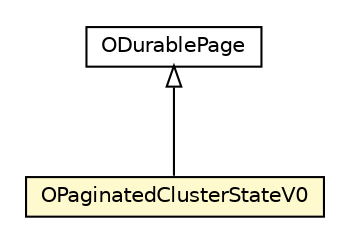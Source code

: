 #!/usr/local/bin/dot
#
# Class diagram 
# Generated by UMLGraph version R5_6-24-gf6e263 (http://www.umlgraph.org/)
#

digraph G {
	edge [fontname="Helvetica",fontsize=10,labelfontname="Helvetica",labelfontsize=10];
	node [fontname="Helvetica",fontsize=10,shape=plaintext];
	nodesep=0.25;
	ranksep=0.5;
	// com.orientechnologies.orient.core.storage.cluster.v0.OPaginatedClusterStateV0
	c4912963 [label=<<table title="com.orientechnologies.orient.core.storage.cluster.v0.OPaginatedClusterStateV0" border="0" cellborder="1" cellspacing="0" cellpadding="2" port="p" bgcolor="lemonChiffon" href="./OPaginatedClusterStateV0.html">
		<tr><td><table border="0" cellspacing="0" cellpadding="1">
<tr><td align="center" balign="center"> OPaginatedClusterStateV0 </td></tr>
		</table></td></tr>
		</table>>, URL="./OPaginatedClusterStateV0.html", fontname="Helvetica", fontcolor="black", fontsize=10.0];
	// com.orientechnologies.orient.core.storage.impl.local.paginated.base.ODurablePage
	c4913084 [label=<<table title="com.orientechnologies.orient.core.storage.impl.local.paginated.base.ODurablePage" border="0" cellborder="1" cellspacing="0" cellpadding="2" port="p" href="../../impl/local/paginated/base/ODurablePage.html">
		<tr><td><table border="0" cellspacing="0" cellpadding="1">
<tr><td align="center" balign="center"> ODurablePage </td></tr>
		</table></td></tr>
		</table>>, URL="../../impl/local/paginated/base/ODurablePage.html", fontname="Helvetica", fontcolor="black", fontsize=10.0];
	//com.orientechnologies.orient.core.storage.cluster.v0.OPaginatedClusterStateV0 extends com.orientechnologies.orient.core.storage.impl.local.paginated.base.ODurablePage
	c4913084:p -> c4912963:p [dir=back,arrowtail=empty];
}

